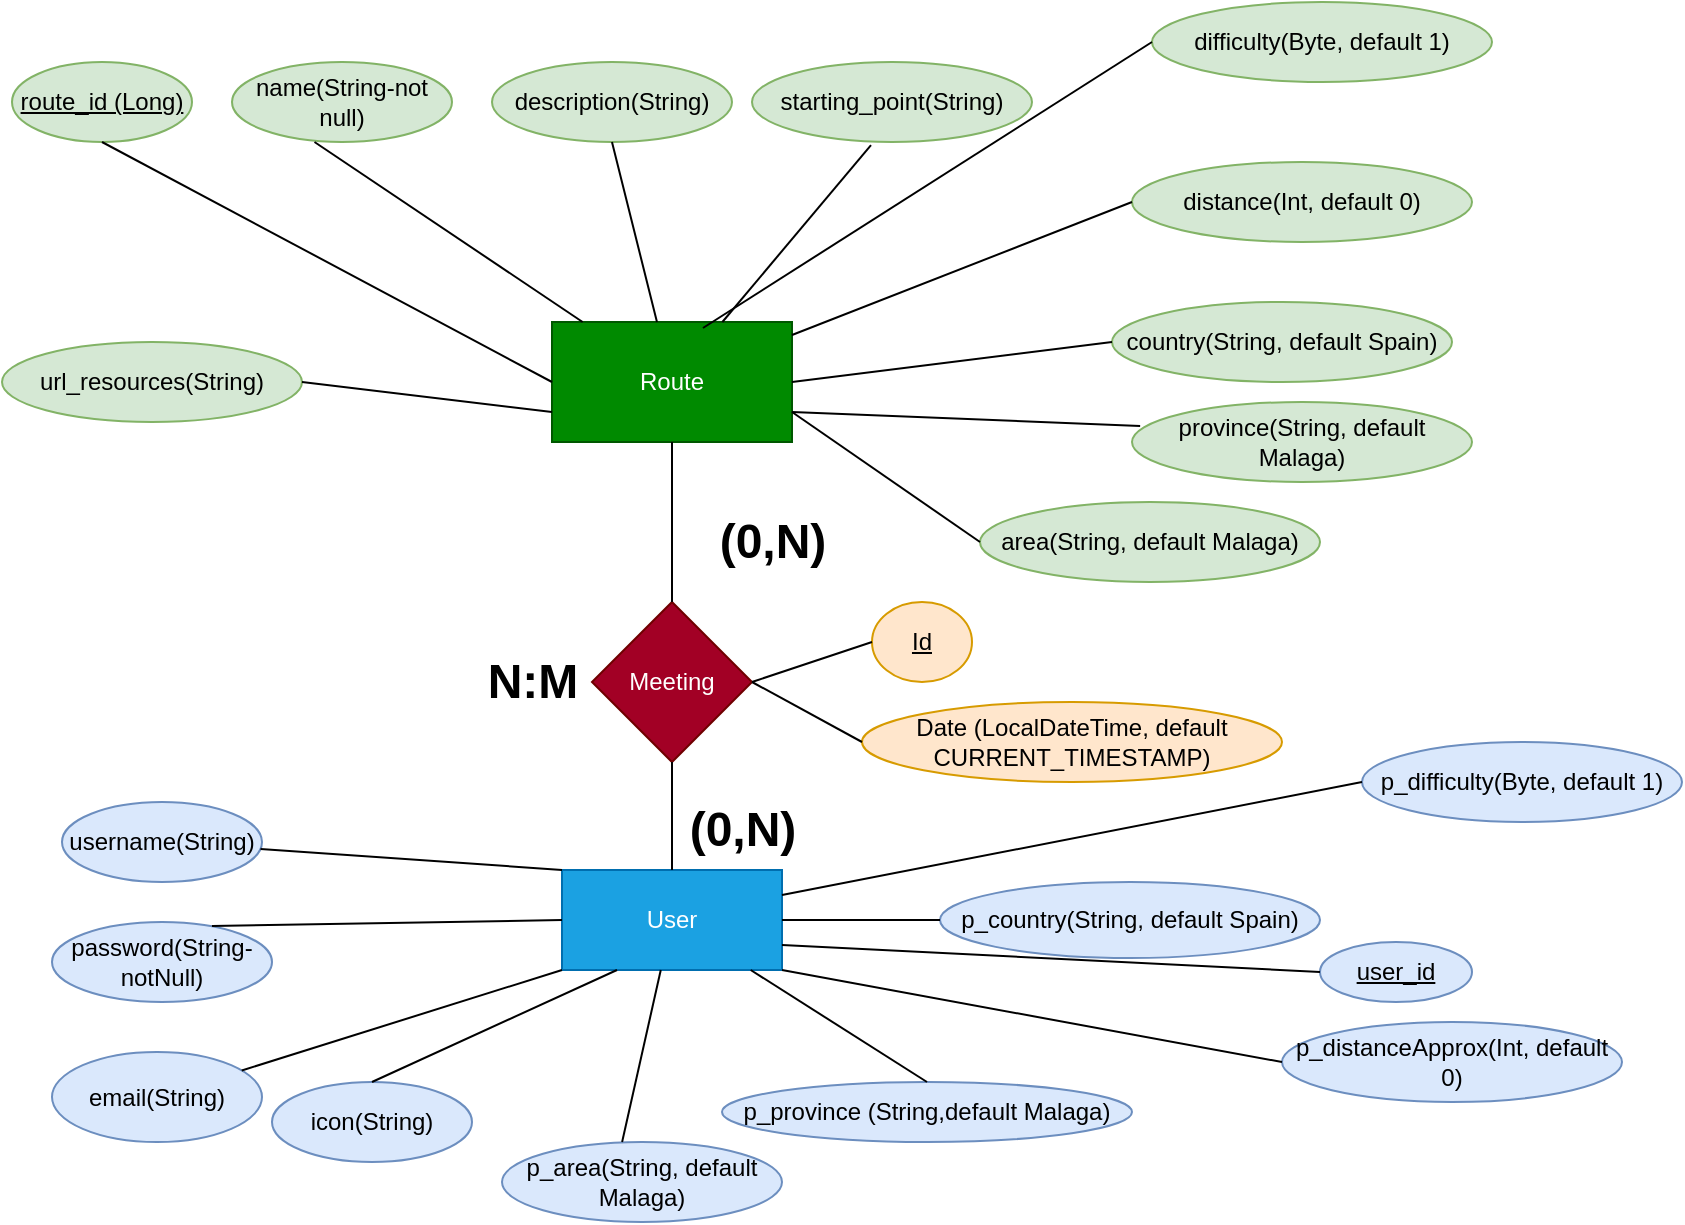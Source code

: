 <mxfile version="24.7.5">
  <diagram id="R2lEEEUBdFMjLlhIrx00" name="Page-1">
    <mxGraphModel dx="1194" dy="768" grid="1" gridSize="10" guides="1" tooltips="1" connect="1" arrows="1" fold="1" page="1" pageScale="1" pageWidth="850" pageHeight="1100" math="0" shadow="0" extFonts="Permanent Marker^https://fonts.googleapis.com/css?family=Permanent+Marker">
      <root>
        <mxCell id="0" />
        <mxCell id="1" parent="0" />
        <mxCell id="VhhlfXbD_9GwfbsZCxs5-2" value="Route" style="rounded=0;whiteSpace=wrap;html=1;fillColor=#008a00;fontColor=#ffffff;strokeColor=#005700;" parent="1" vertex="1">
          <mxGeometry x="280" y="160" width="120" height="60" as="geometry" />
        </mxCell>
        <mxCell id="VhhlfXbD_9GwfbsZCxs5-3" value="&lt;u&gt;route_id (Long)&lt;/u&gt;" style="ellipse;whiteSpace=wrap;html=1;fillColor=#d5e8d4;strokeColor=#82b366;" parent="1" vertex="1">
          <mxGeometry x="10" y="30" width="90" height="40" as="geometry" />
        </mxCell>
        <mxCell id="VhhlfXbD_9GwfbsZCxs5-4" value="name(String-not null)" style="ellipse;whiteSpace=wrap;html=1;fillColor=#d5e8d4;strokeColor=#82b366;" parent="1" vertex="1">
          <mxGeometry x="120" y="30" width="110" height="40" as="geometry" />
        </mxCell>
        <mxCell id="VhhlfXbD_9GwfbsZCxs5-5" value="description(String)" style="ellipse;whiteSpace=wrap;html=1;fillColor=#d5e8d4;strokeColor=#82b366;" parent="1" vertex="1">
          <mxGeometry x="250" y="30" width="120" height="40" as="geometry" />
        </mxCell>
        <mxCell id="VhhlfXbD_9GwfbsZCxs5-6" value="starting_point(String)" style="ellipse;whiteSpace=wrap;html=1;fillColor=#d5e8d4;strokeColor=#82b366;" parent="1" vertex="1">
          <mxGeometry x="380" y="30" width="140" height="40" as="geometry" />
        </mxCell>
        <mxCell id="VhhlfXbD_9GwfbsZCxs5-10" value="area(String, default Malaga)" style="ellipse;whiteSpace=wrap;html=1;fillColor=#d5e8d4;strokeColor=#82b366;" parent="1" vertex="1">
          <mxGeometry x="494" y="250" width="170" height="40" as="geometry" />
        </mxCell>
        <mxCell id="VhhlfXbD_9GwfbsZCxs5-12" value="" style="endArrow=none;html=1;rounded=0;exitX=0.375;exitY=1;exitDx=0;exitDy=0;exitPerimeter=0;" parent="1" source="VhhlfXbD_9GwfbsZCxs5-4" target="VhhlfXbD_9GwfbsZCxs5-2" edge="1">
          <mxGeometry width="50" height="50" relative="1" as="geometry">
            <mxPoint x="400" y="100" as="sourcePoint" />
            <mxPoint x="450" y="50" as="targetPoint" />
          </mxGeometry>
        </mxCell>
        <mxCell id="VhhlfXbD_9GwfbsZCxs5-13" value="" style="endArrow=none;html=1;rounded=0;exitX=0.5;exitY=1;exitDx=0;exitDy=0;exitPerimeter=0;" parent="1" source="VhhlfXbD_9GwfbsZCxs5-5" target="VhhlfXbD_9GwfbsZCxs5-2" edge="1">
          <mxGeometry width="50" height="50" relative="1" as="geometry">
            <mxPoint x="400" y="100" as="sourcePoint" />
            <mxPoint x="360" y="160" as="targetPoint" />
          </mxGeometry>
        </mxCell>
        <mxCell id="VhhlfXbD_9GwfbsZCxs5-14" value="" style="endArrow=none;html=1;rounded=0;exitX=0.425;exitY=1.038;exitDx=0;exitDy=0;exitPerimeter=0;" parent="1" source="VhhlfXbD_9GwfbsZCxs5-6" target="VhhlfXbD_9GwfbsZCxs5-2" edge="1">
          <mxGeometry width="50" height="50" relative="1" as="geometry">
            <mxPoint x="400" y="100" as="sourcePoint" />
            <mxPoint x="450" y="50" as="targetPoint" />
          </mxGeometry>
        </mxCell>
        <mxCell id="VhhlfXbD_9GwfbsZCxs5-17" value="" style="endArrow=none;html=1;rounded=0;entryX=0;entryY=0.5;entryDx=0;entryDy=0;exitX=1;exitY=0.75;exitDx=0;exitDy=0;" parent="1" source="VhhlfXbD_9GwfbsZCxs5-2" target="VhhlfXbD_9GwfbsZCxs5-10" edge="1">
          <mxGeometry width="50" height="50" relative="1" as="geometry">
            <mxPoint x="400" y="100" as="sourcePoint" />
            <mxPoint x="450" y="50" as="targetPoint" />
            <Array as="points" />
          </mxGeometry>
        </mxCell>
        <mxCell id="VhhlfXbD_9GwfbsZCxs5-18" value="" style="endArrow=none;html=1;rounded=0;exitX=0.5;exitY=1;exitDx=0;exitDy=0;entryX=0;entryY=0.5;entryDx=0;entryDy=0;" parent="1" source="VhhlfXbD_9GwfbsZCxs5-3" target="VhhlfXbD_9GwfbsZCxs5-2" edge="1">
          <mxGeometry width="50" height="50" relative="1" as="geometry">
            <mxPoint x="400" y="100" as="sourcePoint" />
            <mxPoint x="450" y="50" as="targetPoint" />
          </mxGeometry>
        </mxCell>
        <mxCell id="VhhlfXbD_9GwfbsZCxs5-19" value="Meeting" style="rhombus;whiteSpace=wrap;html=1;fillColor=#a20025;fontColor=#ffffff;strokeColor=#6F0000;" parent="1" vertex="1">
          <mxGeometry x="300" y="300" width="80" height="80" as="geometry" />
        </mxCell>
        <mxCell id="VhhlfXbD_9GwfbsZCxs5-20" value="Date (LocalDateTime, default CURRENT_TIMESTAMP)" style="ellipse;whiteSpace=wrap;html=1;fillColor=#ffe6cc;strokeColor=#d79b00;" parent="1" vertex="1">
          <mxGeometry x="435" y="350" width="210" height="40" as="geometry" />
        </mxCell>
        <mxCell id="VhhlfXbD_9GwfbsZCxs5-26" value="" style="endArrow=none;html=1;rounded=0;exitX=1;exitY=0.5;exitDx=0;exitDy=0;entryX=0;entryY=0.5;entryDx=0;entryDy=0;" parent="1" source="VhhlfXbD_9GwfbsZCxs5-19" target="VhhlfXbD_9GwfbsZCxs5-20" edge="1">
          <mxGeometry width="50" height="50" relative="1" as="geometry">
            <mxPoint x="400" y="420" as="sourcePoint" />
            <mxPoint x="440" y="420" as="targetPoint" />
            <Array as="points" />
          </mxGeometry>
        </mxCell>
        <mxCell id="VhhlfXbD_9GwfbsZCxs5-32" value="" style="endArrow=none;html=1;rounded=0;entryX=0.5;entryY=0;entryDx=0;entryDy=0;exitX=0.5;exitY=1;exitDx=0;exitDy=0;" parent="1" source="VhhlfXbD_9GwfbsZCxs5-2" target="VhhlfXbD_9GwfbsZCxs5-19" edge="1">
          <mxGeometry width="50" height="50" relative="1" as="geometry">
            <mxPoint x="400" y="100" as="sourcePoint" />
            <mxPoint x="450" y="50" as="targetPoint" />
          </mxGeometry>
        </mxCell>
        <mxCell id="VhhlfXbD_9GwfbsZCxs5-33" value="(0,N)" style="text;strokeColor=none;fillColor=none;html=1;fontSize=24;fontStyle=1;verticalAlign=middle;align=center;fontFamily=Helvetica;fontColor=default;" parent="1" vertex="1">
          <mxGeometry x="325" y="394" width="100" height="40" as="geometry" />
        </mxCell>
        <mxCell id="VhhlfXbD_9GwfbsZCxs5-35" value="N:M" style="text;strokeColor=none;fillColor=none;html=1;fontSize=24;fontStyle=1;verticalAlign=middle;align=center;" parent="1" vertex="1">
          <mxGeometry x="220" y="320" width="100" height="40" as="geometry" />
        </mxCell>
        <mxCell id="VhhlfXbD_9GwfbsZCxs5-36" value="User" style="rounded=0;whiteSpace=wrap;html=1;fillColor=#1ba1e2;fontColor=#ffffff;strokeColor=#006EAF;" parent="1" vertex="1">
          <mxGeometry x="285" y="434" width="110" height="50" as="geometry" />
        </mxCell>
        <mxCell id="VhhlfXbD_9GwfbsZCxs5-37" value="" style="endArrow=none;html=1;rounded=0;exitX=0.5;exitY=0;exitDx=0;exitDy=0;entryX=0.5;entryY=1;entryDx=0;entryDy=0;entryPerimeter=0;" parent="1" source="VhhlfXbD_9GwfbsZCxs5-36" target="VhhlfXbD_9GwfbsZCxs5-19" edge="1">
          <mxGeometry width="50" height="50" relative="1" as="geometry">
            <mxPoint x="410" y="480" as="sourcePoint" />
            <mxPoint x="370" y="380" as="targetPoint" />
          </mxGeometry>
        </mxCell>
        <mxCell id="VhhlfXbD_9GwfbsZCxs5-38" value="(0,N)" style="text;strokeColor=none;fillColor=none;html=1;fontSize=24;fontStyle=1;verticalAlign=middle;align=center;fontFamily=Helvetica;fontColor=default;" parent="1" vertex="1">
          <mxGeometry x="340" y="250" width="100" height="40" as="geometry" />
        </mxCell>
        <mxCell id="VhhlfXbD_9GwfbsZCxs5-39" value="&lt;span&gt;username(String)&lt;/span&gt;" style="ellipse;whiteSpace=wrap;html=1;fillColor=#dae8fc;strokeColor=#6c8ebf;fontStyle=0" parent="1" vertex="1">
          <mxGeometry x="35" y="400" width="100" height="40" as="geometry" />
        </mxCell>
        <mxCell id="VhhlfXbD_9GwfbsZCxs5-40" value="password(String-notNull)" style="ellipse;whiteSpace=wrap;html=1;fillColor=#dae8fc;strokeColor=#6c8ebf;" parent="1" vertex="1">
          <mxGeometry x="30" y="460" width="110" height="40" as="geometry" />
        </mxCell>
        <mxCell id="VhhlfXbD_9GwfbsZCxs5-43" value="email(String)" style="ellipse;whiteSpace=wrap;html=1;fillColor=#dae8fc;strokeColor=#6c8ebf;" parent="1" vertex="1">
          <mxGeometry x="30" y="525" width="105" height="45" as="geometry" />
        </mxCell>
        <mxCell id="VhhlfXbD_9GwfbsZCxs5-44" value="icon(String)" style="ellipse;whiteSpace=wrap;html=1;align=center;fillColor=#dae8fc;strokeColor=#6c8ebf;" parent="1" vertex="1">
          <mxGeometry x="140" y="540" width="100" height="40" as="geometry" />
        </mxCell>
        <mxCell id="VhhlfXbD_9GwfbsZCxs5-49" value="" style="endArrow=none;html=1;rounded=0;entryX=0;entryY=0;entryDx=0;entryDy=0;" parent="1" source="VhhlfXbD_9GwfbsZCxs5-39" target="VhhlfXbD_9GwfbsZCxs5-36" edge="1">
          <mxGeometry width="50" height="50" relative="1" as="geometry">
            <mxPoint x="425" y="420" as="sourcePoint" />
            <mxPoint x="475" y="370" as="targetPoint" />
          </mxGeometry>
        </mxCell>
        <mxCell id="VhhlfXbD_9GwfbsZCxs5-50" value="" style="endArrow=none;html=1;rounded=0;exitX=0.727;exitY=0.05;exitDx=0;exitDy=0;exitPerimeter=0;entryX=0;entryY=0.5;entryDx=0;entryDy=0;" parent="1" source="VhhlfXbD_9GwfbsZCxs5-40" target="VhhlfXbD_9GwfbsZCxs5-36" edge="1">
          <mxGeometry width="50" height="50" relative="1" as="geometry">
            <mxPoint x="425" y="420" as="sourcePoint" />
            <mxPoint x="475" y="370" as="targetPoint" />
          </mxGeometry>
        </mxCell>
        <mxCell id="VhhlfXbD_9GwfbsZCxs5-51" value="" style="endArrow=none;html=1;rounded=0;entryX=0;entryY=1;entryDx=0;entryDy=0;" parent="1" source="VhhlfXbD_9GwfbsZCxs5-43" target="VhhlfXbD_9GwfbsZCxs5-36" edge="1">
          <mxGeometry width="50" height="50" relative="1" as="geometry">
            <mxPoint x="425" y="420" as="sourcePoint" />
            <mxPoint x="475" y="370" as="targetPoint" />
          </mxGeometry>
        </mxCell>
        <mxCell id="VhhlfXbD_9GwfbsZCxs5-52" value="" style="endArrow=none;html=1;rounded=0;exitX=0.5;exitY=0;exitDx=0;exitDy=0;entryX=0.25;entryY=1;entryDx=0;entryDy=0;" parent="1" source="VhhlfXbD_9GwfbsZCxs5-44" target="VhhlfXbD_9GwfbsZCxs5-36" edge="1">
          <mxGeometry width="50" height="50" relative="1" as="geometry">
            <mxPoint x="425" y="420" as="sourcePoint" />
            <mxPoint x="475" y="370" as="targetPoint" />
          </mxGeometry>
        </mxCell>
        <mxCell id="VhhlfXbD_9GwfbsZCxs5-61" value="difficulty(Byte, default 1)" style="ellipse;whiteSpace=wrap;html=1;fillColor=#d5e8d4;strokeColor=#82b366;" parent="1" vertex="1">
          <mxGeometry x="580" width="170" height="40" as="geometry" />
        </mxCell>
        <mxCell id="VhhlfXbD_9GwfbsZCxs5-62" value="distance(Int, default 0)" style="ellipse;whiteSpace=wrap;html=1;fillColor=#d5e8d4;strokeColor=#82b366;" parent="1" vertex="1">
          <mxGeometry x="570" y="80" width="170" height="40" as="geometry" />
        </mxCell>
        <mxCell id="VhhlfXbD_9GwfbsZCxs5-64" value="" style="endArrow=none;html=1;rounded=0;exitX=0.629;exitY=0.05;exitDx=0;exitDy=0;exitPerimeter=0;entryX=0;entryY=0.5;entryDx=0;entryDy=0;" parent="1" source="VhhlfXbD_9GwfbsZCxs5-2" target="VhhlfXbD_9GwfbsZCxs5-61" edge="1">
          <mxGeometry width="50" height="50" relative="1" as="geometry">
            <mxPoint x="430" y="420" as="sourcePoint" />
            <mxPoint x="680" y="60" as="targetPoint" />
          </mxGeometry>
        </mxCell>
        <mxCell id="VhhlfXbD_9GwfbsZCxs5-65" value="" style="endArrow=none;html=1;rounded=0;entryX=0;entryY=0.5;entryDx=0;entryDy=0;" parent="1" source="VhhlfXbD_9GwfbsZCxs5-2" target="VhhlfXbD_9GwfbsZCxs5-62" edge="1">
          <mxGeometry width="50" height="50" relative="1" as="geometry">
            <mxPoint x="430" y="420" as="sourcePoint" />
            <mxPoint x="480" y="370" as="targetPoint" />
          </mxGeometry>
        </mxCell>
        <mxCell id="VhhlfXbD_9GwfbsZCxs5-67" value="p_country(String, default Spain)" style="ellipse;whiteSpace=wrap;html=1;fillColor=#dae8fc;strokeColor=#6c8ebf;" parent="1" vertex="1">
          <mxGeometry x="474" y="440" width="190" height="38" as="geometry" />
        </mxCell>
        <mxCell id="VhhlfXbD_9GwfbsZCxs5-68" value="p_province (String,default Malaga)" style="ellipse;whiteSpace=wrap;html=1;fillColor=#dae8fc;strokeColor=#6c8ebf;" parent="1" vertex="1">
          <mxGeometry x="365" y="540" width="205" height="30" as="geometry" />
        </mxCell>
        <mxCell id="VhhlfXbD_9GwfbsZCxs5-69" value="p_area(String, default Malaga)" style="ellipse;whiteSpace=wrap;html=1;fillColor=#dae8fc;strokeColor=#6c8ebf;" parent="1" vertex="1">
          <mxGeometry x="255" y="570" width="140" height="40" as="geometry" />
        </mxCell>
        <mxCell id="VhhlfXbD_9GwfbsZCxs5-70" value="p_difficulty(Byte, default 1)" style="ellipse;whiteSpace=wrap;html=1;fillColor=#dae8fc;strokeColor=#6c8ebf;" parent="1" vertex="1">
          <mxGeometry x="685" y="370" width="160" height="40" as="geometry" />
        </mxCell>
        <mxCell id="VhhlfXbD_9GwfbsZCxs5-71" value="p_distanceApprox(Int, default 0)" style="ellipse;whiteSpace=wrap;html=1;fillColor=#dae8fc;strokeColor=#6c8ebf;" parent="1" vertex="1">
          <mxGeometry x="645" y="510" width="170" height="40" as="geometry" />
        </mxCell>
        <mxCell id="VhhlfXbD_9GwfbsZCxs5-73" value="" style="endArrow=none;html=1;rounded=0;exitX=1;exitY=0.5;exitDx=0;exitDy=0;entryX=0;entryY=0.5;entryDx=0;entryDy=0;" parent="1" source="VhhlfXbD_9GwfbsZCxs5-36" target="VhhlfXbD_9GwfbsZCxs5-67" edge="1">
          <mxGeometry width="50" height="50" relative="1" as="geometry">
            <mxPoint x="525" y="550" as="sourcePoint" />
            <mxPoint x="505" y="460" as="targetPoint" />
          </mxGeometry>
        </mxCell>
        <mxCell id="VhhlfXbD_9GwfbsZCxs5-74" value="" style="endArrow=none;html=1;rounded=0;entryX=0.5;entryY=0;entryDx=0;entryDy=0;" parent="1" source="VhhlfXbD_9GwfbsZCxs5-36" target="VhhlfXbD_9GwfbsZCxs5-68" edge="1">
          <mxGeometry width="50" height="50" relative="1" as="geometry">
            <mxPoint x="415" y="470" as="sourcePoint" />
            <mxPoint x="575" y="500" as="targetPoint" />
          </mxGeometry>
        </mxCell>
        <mxCell id="VhhlfXbD_9GwfbsZCxs5-75" value="" style="endArrow=none;html=1;rounded=0;exitX=1;exitY=0.25;exitDx=0;exitDy=0;entryX=0;entryY=0.5;entryDx=0;entryDy=0;" parent="1" source="VhhlfXbD_9GwfbsZCxs5-36" target="VhhlfXbD_9GwfbsZCxs5-70" edge="1">
          <mxGeometry width="50" height="50" relative="1" as="geometry">
            <mxPoint x="525" y="550" as="sourcePoint" />
            <mxPoint x="575" y="500" as="targetPoint" />
          </mxGeometry>
        </mxCell>
        <mxCell id="VhhlfXbD_9GwfbsZCxs5-76" value="" style="endArrow=none;html=1;rounded=0;exitX=1;exitY=1;exitDx=0;exitDy=0;entryX=0;entryY=0.5;entryDx=0;entryDy=0;" parent="1" source="VhhlfXbD_9GwfbsZCxs5-36" target="VhhlfXbD_9GwfbsZCxs5-71" edge="1">
          <mxGeometry width="50" height="50" relative="1" as="geometry">
            <mxPoint x="525" y="550" as="sourcePoint" />
            <mxPoint x="575" y="500" as="targetPoint" />
          </mxGeometry>
        </mxCell>
        <mxCell id="VhhlfXbD_9GwfbsZCxs5-78" value="" style="endArrow=none;html=1;rounded=0;entryX=0.429;entryY=0;entryDx=0;entryDy=0;entryPerimeter=0;" parent="1" source="VhhlfXbD_9GwfbsZCxs5-36" target="VhhlfXbD_9GwfbsZCxs5-69" edge="1">
          <mxGeometry width="50" height="50" relative="1" as="geometry">
            <mxPoint x="405" y="500" as="sourcePoint" />
            <mxPoint x="575" y="500" as="targetPoint" />
          </mxGeometry>
        </mxCell>
        <mxCell id="y-Zri_72ltUfMswz9wSq-1" value="url_resources(String)" style="ellipse;whiteSpace=wrap;html=1;fillColor=#d5e8d4;strokeColor=#82b366;" parent="1" vertex="1">
          <mxGeometry x="5" y="170" width="150" height="40" as="geometry" />
        </mxCell>
        <mxCell id="y-Zri_72ltUfMswz9wSq-5" value="" style="endArrow=none;html=1;rounded=0;exitX=1;exitY=0.5;exitDx=0;exitDy=0;entryX=0;entryY=0.75;entryDx=0;entryDy=0;" parent="1" source="y-Zri_72ltUfMswz9wSq-1" target="VhhlfXbD_9GwfbsZCxs5-2" edge="1">
          <mxGeometry width="50" height="50" relative="1" as="geometry">
            <mxPoint x="400" y="420" as="sourcePoint" />
            <mxPoint x="450" y="370" as="targetPoint" />
          </mxGeometry>
        </mxCell>
        <mxCell id="ZBdlJ3Y1Z_AJrLMAYwne-20" value="province(String, default Malaga)" style="ellipse;whiteSpace=wrap;html=1;fillColor=#d5e8d4;strokeColor=#82b366;" parent="1" vertex="1">
          <mxGeometry x="570" y="200" width="170" height="40" as="geometry" />
        </mxCell>
        <mxCell id="ZBdlJ3Y1Z_AJrLMAYwne-21" value="country(String, default Spain)" style="ellipse;whiteSpace=wrap;html=1;fillColor=#d5e8d4;strokeColor=#82b366;" parent="1" vertex="1">
          <mxGeometry x="560" y="150" width="170" height="40" as="geometry" />
        </mxCell>
        <mxCell id="ZBdlJ3Y1Z_AJrLMAYwne-24" value="" style="endArrow=none;html=1;rounded=0;entryX=0.024;entryY=0.3;entryDx=0;entryDy=0;entryPerimeter=0;exitX=1;exitY=0.75;exitDx=0;exitDy=0;" parent="1" source="VhhlfXbD_9GwfbsZCxs5-2" target="ZBdlJ3Y1Z_AJrLMAYwne-20" edge="1">
          <mxGeometry width="50" height="50" relative="1" as="geometry">
            <mxPoint x="400" y="420" as="sourcePoint" />
            <mxPoint x="450" y="370" as="targetPoint" />
          </mxGeometry>
        </mxCell>
        <mxCell id="ZBdlJ3Y1Z_AJrLMAYwne-25" value="" style="endArrow=none;html=1;rounded=0;entryX=0;entryY=0.5;entryDx=0;entryDy=0;exitX=1;exitY=0.5;exitDx=0;exitDy=0;" parent="1" source="VhhlfXbD_9GwfbsZCxs5-2" target="ZBdlJ3Y1Z_AJrLMAYwne-21" edge="1">
          <mxGeometry width="50" height="50" relative="1" as="geometry">
            <mxPoint x="400" y="420" as="sourcePoint" />
            <mxPoint x="450" y="370" as="targetPoint" />
          </mxGeometry>
        </mxCell>
        <mxCell id="EuwvSS6BPNqvcAyoWzLB-1" value="user_id" style="ellipse;whiteSpace=wrap;html=1;fontStyle=4;fillColor=#dae8fc;strokeColor=#6c8ebf;" parent="1" vertex="1">
          <mxGeometry x="664" y="470" width="76" height="30" as="geometry" />
        </mxCell>
        <mxCell id="EuwvSS6BPNqvcAyoWzLB-2" value="" style="endArrow=none;html=1;rounded=0;exitX=1;exitY=0.75;exitDx=0;exitDy=0;entryX=0;entryY=0.5;entryDx=0;entryDy=0;" parent="1" source="VhhlfXbD_9GwfbsZCxs5-36" target="EuwvSS6BPNqvcAyoWzLB-1" edge="1">
          <mxGeometry width="50" height="50" relative="1" as="geometry">
            <mxPoint x="590" y="450" as="sourcePoint" />
            <mxPoint x="640" y="400" as="targetPoint" />
          </mxGeometry>
        </mxCell>
        <mxCell id="kOafwiNzkJEgBsT5kWZ8-1" value="&lt;u&gt;Id&lt;/u&gt;" style="ellipse;whiteSpace=wrap;html=1;fillColor=#ffe6cc;strokeColor=#d79b00;" vertex="1" parent="1">
          <mxGeometry x="440" y="300" width="50" height="40" as="geometry" />
        </mxCell>
        <mxCell id="kOafwiNzkJEgBsT5kWZ8-2" value="" style="endArrow=none;html=1;rounded=0;entryX=0;entryY=0.5;entryDx=0;entryDy=0;exitX=1;exitY=0.5;exitDx=0;exitDy=0;" edge="1" parent="1" source="VhhlfXbD_9GwfbsZCxs5-19" target="kOafwiNzkJEgBsT5kWZ8-1">
          <mxGeometry width="50" height="50" relative="1" as="geometry">
            <mxPoint x="400" y="420" as="sourcePoint" />
            <mxPoint x="450" y="370" as="targetPoint" />
          </mxGeometry>
        </mxCell>
      </root>
    </mxGraphModel>
  </diagram>
</mxfile>

